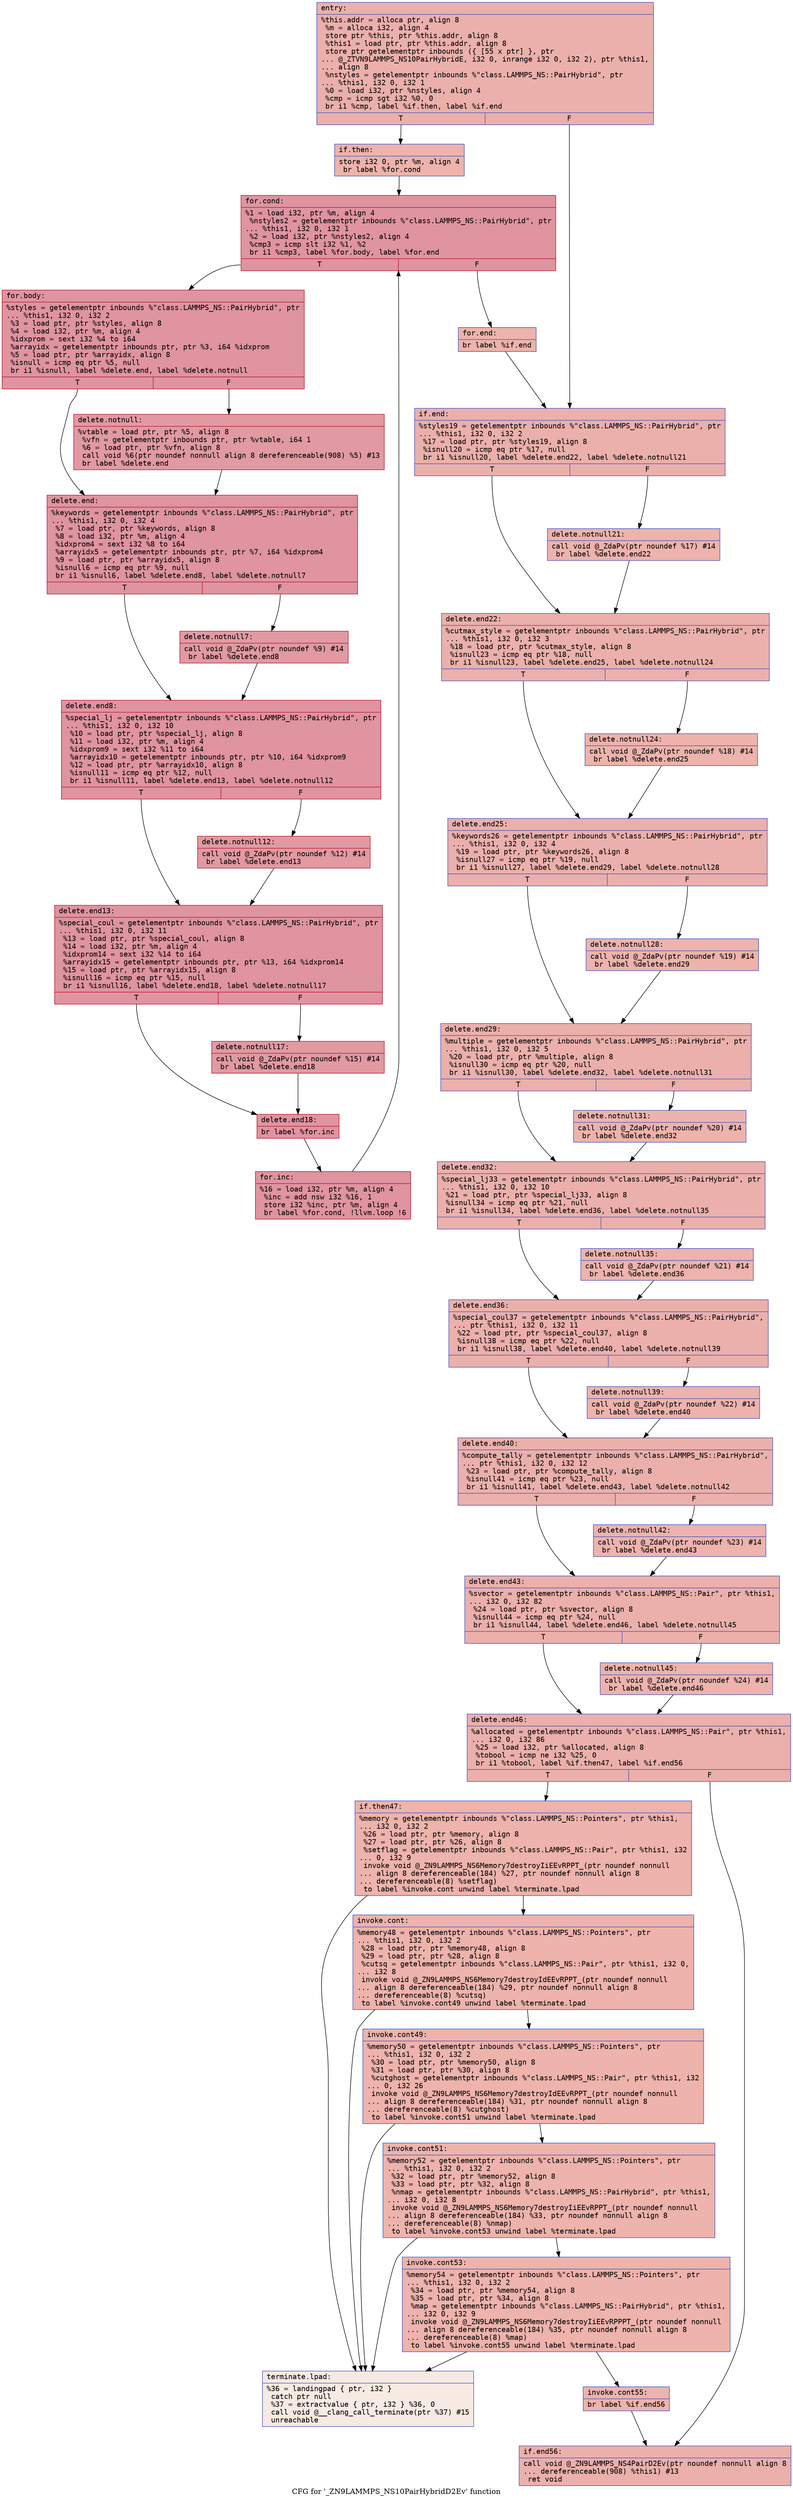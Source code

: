 digraph "CFG for '_ZN9LAMMPS_NS10PairHybridD2Ev' function" {
	label="CFG for '_ZN9LAMMPS_NS10PairHybridD2Ev' function";

	Node0x55975a5c3e20 [shape=record,color="#3d50c3ff", style=filled, fillcolor="#d24b4070" fontname="Courier",label="{entry:\l|  %this.addr = alloca ptr, align 8\l  %m = alloca i32, align 4\l  store ptr %this, ptr %this.addr, align 8\l  %this1 = load ptr, ptr %this.addr, align 8\l  store ptr getelementptr inbounds (\{ [55 x ptr] \}, ptr\l... @_ZTVN9LAMMPS_NS10PairHybridE, i32 0, inrange i32 0, i32 2), ptr %this1,\l... align 8\l  %nstyles = getelementptr inbounds %\"class.LAMMPS_NS::PairHybrid\", ptr\l... %this1, i32 0, i32 1\l  %0 = load i32, ptr %nstyles, align 4\l  %cmp = icmp sgt i32 %0, 0\l  br i1 %cmp, label %if.then, label %if.end\l|{<s0>T|<s1>F}}"];
	Node0x55975a5c3e20:s0 -> Node0x55975a5c4340[tooltip="entry -> if.then\nProbability 62.50%" ];
	Node0x55975a5c3e20:s1 -> Node0x55975a5c43b0[tooltip="entry -> if.end\nProbability 37.50%" ];
	Node0x55975a5c4340 [shape=record,color="#3d50c3ff", style=filled, fillcolor="#d6524470" fontname="Courier",label="{if.then:\l|  store i32 0, ptr %m, align 4\l  br label %for.cond\l}"];
	Node0x55975a5c4340 -> Node0x55975a5be110[tooltip="if.then -> for.cond\nProbability 100.00%" ];
	Node0x55975a5be110 [shape=record,color="#b70d28ff", style=filled, fillcolor="#b70d2870" fontname="Courier",label="{for.cond:\l|  %1 = load i32, ptr %m, align 4\l  %nstyles2 = getelementptr inbounds %\"class.LAMMPS_NS::PairHybrid\", ptr\l... %this1, i32 0, i32 1\l  %2 = load i32, ptr %nstyles2, align 4\l  %cmp3 = icmp slt i32 %1, %2\l  br i1 %cmp3, label %for.body, label %for.end\l|{<s0>T|<s1>F}}"];
	Node0x55975a5be110:s0 -> Node0x55975a5be440[tooltip="for.cond -> for.body\nProbability 96.88%" ];
	Node0x55975a5be110:s1 -> Node0x55975a5be660[tooltip="for.cond -> for.end\nProbability 3.12%" ];
	Node0x55975a5be440 [shape=record,color="#b70d28ff", style=filled, fillcolor="#b70d2870" fontname="Courier",label="{for.body:\l|  %styles = getelementptr inbounds %\"class.LAMMPS_NS::PairHybrid\", ptr\l... %this1, i32 0, i32 2\l  %3 = load ptr, ptr %styles, align 8\l  %4 = load i32, ptr %m, align 4\l  %idxprom = sext i32 %4 to i64\l  %arrayidx = getelementptr inbounds ptr, ptr %3, i64 %idxprom\l  %5 = load ptr, ptr %arrayidx, align 8\l  %isnull = icmp eq ptr %5, null\l  br i1 %isnull, label %delete.end, label %delete.notnull\l|{<s0>T|<s1>F}}"];
	Node0x55975a5be440:s0 -> Node0x55975a5c5910[tooltip="for.body -> delete.end\nProbability 37.50%" ];
	Node0x55975a5be440:s1 -> Node0x55975a5c5990[tooltip="for.body -> delete.notnull\nProbability 62.50%" ];
	Node0x55975a5c5990 [shape=record,color="#b70d28ff", style=filled, fillcolor="#bb1b2c70" fontname="Courier",label="{delete.notnull:\l|  %vtable = load ptr, ptr %5, align 8\l  %vfn = getelementptr inbounds ptr, ptr %vtable, i64 1\l  %6 = load ptr, ptr %vfn, align 8\l  call void %6(ptr noundef nonnull align 8 dereferenceable(908) %5) #13\l  br label %delete.end\l}"];
	Node0x55975a5c5990 -> Node0x55975a5c5910[tooltip="delete.notnull -> delete.end\nProbability 100.00%" ];
	Node0x55975a5c5910 [shape=record,color="#b70d28ff", style=filled, fillcolor="#b70d2870" fontname="Courier",label="{delete.end:\l|  %keywords = getelementptr inbounds %\"class.LAMMPS_NS::PairHybrid\", ptr\l... %this1, i32 0, i32 4\l  %7 = load ptr, ptr %keywords, align 8\l  %8 = load i32, ptr %m, align 4\l  %idxprom4 = sext i32 %8 to i64\l  %arrayidx5 = getelementptr inbounds ptr, ptr %7, i64 %idxprom4\l  %9 = load ptr, ptr %arrayidx5, align 8\l  %isnull6 = icmp eq ptr %9, null\l  br i1 %isnull6, label %delete.end8, label %delete.notnull7\l|{<s0>T|<s1>F}}"];
	Node0x55975a5c5910:s0 -> Node0x55975a5be5d0[tooltip="delete.end -> delete.end8\nProbability 37.50%" ];
	Node0x55975a5c5910:s1 -> Node0x55975a5c6550[tooltip="delete.end -> delete.notnull7\nProbability 62.50%" ];
	Node0x55975a5c6550 [shape=record,color="#b70d28ff", style=filled, fillcolor="#bb1b2c70" fontname="Courier",label="{delete.notnull7:\l|  call void @_ZdaPv(ptr noundef %9) #14\l  br label %delete.end8\l}"];
	Node0x55975a5c6550 -> Node0x55975a5be5d0[tooltip="delete.notnull7 -> delete.end8\nProbability 100.00%" ];
	Node0x55975a5be5d0 [shape=record,color="#b70d28ff", style=filled, fillcolor="#b70d2870" fontname="Courier",label="{delete.end8:\l|  %special_lj = getelementptr inbounds %\"class.LAMMPS_NS::PairHybrid\", ptr\l... %this1, i32 0, i32 10\l  %10 = load ptr, ptr %special_lj, align 8\l  %11 = load i32, ptr %m, align 4\l  %idxprom9 = sext i32 %11 to i64\l  %arrayidx10 = getelementptr inbounds ptr, ptr %10, i64 %idxprom9\l  %12 = load ptr, ptr %arrayidx10, align 8\l  %isnull11 = icmp eq ptr %12, null\l  br i1 %isnull11, label %delete.end13, label %delete.notnull12\l|{<s0>T|<s1>F}}"];
	Node0x55975a5be5d0:s0 -> Node0x55975a5c7d50[tooltip="delete.end8 -> delete.end13\nProbability 37.50%" ];
	Node0x55975a5be5d0:s1 -> Node0x55975a5c7e00[tooltip="delete.end8 -> delete.notnull12\nProbability 62.50%" ];
	Node0x55975a5c7e00 [shape=record,color="#b70d28ff", style=filled, fillcolor="#bb1b2c70" fontname="Courier",label="{delete.notnull12:\l|  call void @_ZdaPv(ptr noundef %12) #14\l  br label %delete.end13\l}"];
	Node0x55975a5c7e00 -> Node0x55975a5c7d50[tooltip="delete.notnull12 -> delete.end13\nProbability 100.00%" ];
	Node0x55975a5c7d50 [shape=record,color="#b70d28ff", style=filled, fillcolor="#b70d2870" fontname="Courier",label="{delete.end13:\l|  %special_coul = getelementptr inbounds %\"class.LAMMPS_NS::PairHybrid\", ptr\l... %this1, i32 0, i32 11\l  %13 = load ptr, ptr %special_coul, align 8\l  %14 = load i32, ptr %m, align 4\l  %idxprom14 = sext i32 %14 to i64\l  %arrayidx15 = getelementptr inbounds ptr, ptr %13, i64 %idxprom14\l  %15 = load ptr, ptr %arrayidx15, align 8\l  %isnull16 = icmp eq ptr %15, null\l  br i1 %isnull16, label %delete.end18, label %delete.notnull17\l|{<s0>T|<s1>F}}"];
	Node0x55975a5c7d50:s0 -> Node0x55975a5c8580[tooltip="delete.end13 -> delete.end18\nProbability 37.50%" ];
	Node0x55975a5c7d50:s1 -> Node0x55975a5c8630[tooltip="delete.end13 -> delete.notnull17\nProbability 62.50%" ];
	Node0x55975a5c8630 [shape=record,color="#b70d28ff", style=filled, fillcolor="#bb1b2c70" fontname="Courier",label="{delete.notnull17:\l|  call void @_ZdaPv(ptr noundef %15) #14\l  br label %delete.end18\l}"];
	Node0x55975a5c8630 -> Node0x55975a5c8580[tooltip="delete.notnull17 -> delete.end18\nProbability 100.00%" ];
	Node0x55975a5c8580 [shape=record,color="#b70d28ff", style=filled, fillcolor="#b70d2870" fontname="Courier",label="{delete.end18:\l|  br label %for.inc\l}"];
	Node0x55975a5c8580 -> Node0x55975a5c8910[tooltip="delete.end18 -> for.inc\nProbability 100.00%" ];
	Node0x55975a5c8910 [shape=record,color="#b70d28ff", style=filled, fillcolor="#b70d2870" fontname="Courier",label="{for.inc:\l|  %16 = load i32, ptr %m, align 4\l  %inc = add nsw i32 %16, 1\l  store i32 %inc, ptr %m, align 4\l  br label %for.cond, !llvm.loop !6\l}"];
	Node0x55975a5c8910 -> Node0x55975a5be110[tooltip="for.inc -> for.cond\nProbability 100.00%" ];
	Node0x55975a5be660 [shape=record,color="#3d50c3ff", style=filled, fillcolor="#d6524470" fontname="Courier",label="{for.end:\l|  br label %if.end\l}"];
	Node0x55975a5be660 -> Node0x55975a5c43b0[tooltip="for.end -> if.end\nProbability 100.00%" ];
	Node0x55975a5c43b0 [shape=record,color="#3d50c3ff", style=filled, fillcolor="#d24b4070" fontname="Courier",label="{if.end:\l|  %styles19 = getelementptr inbounds %\"class.LAMMPS_NS::PairHybrid\", ptr\l... %this1, i32 0, i32 2\l  %17 = load ptr, ptr %styles19, align 8\l  %isnull20 = icmp eq ptr %17, null\l  br i1 %isnull20, label %delete.end22, label %delete.notnull21\l|{<s0>T|<s1>F}}"];
	Node0x55975a5c43b0:s0 -> Node0x55975a5c99b0[tooltip="if.end -> delete.end22\nProbability 37.50%" ];
	Node0x55975a5c43b0:s1 -> Node0x55975a5c9a60[tooltip="if.end -> delete.notnull21\nProbability 62.50%" ];
	Node0x55975a5c9a60 [shape=record,color="#3d50c3ff", style=filled, fillcolor="#d6524470" fontname="Courier",label="{delete.notnull21:\l|  call void @_ZdaPv(ptr noundef %17) #14\l  br label %delete.end22\l}"];
	Node0x55975a5c9a60 -> Node0x55975a5c99b0[tooltip="delete.notnull21 -> delete.end22\nProbability 100.00%" ];
	Node0x55975a5c99b0 [shape=record,color="#3d50c3ff", style=filled, fillcolor="#d24b4070" fontname="Courier",label="{delete.end22:\l|  %cutmax_style = getelementptr inbounds %\"class.LAMMPS_NS::PairHybrid\", ptr\l... %this1, i32 0, i32 3\l  %18 = load ptr, ptr %cutmax_style, align 8\l  %isnull23 = icmp eq ptr %18, null\l  br i1 %isnull23, label %delete.end25, label %delete.notnull24\l|{<s0>T|<s1>F}}"];
	Node0x55975a5c99b0:s0 -> Node0x55975a5c9f30[tooltip="delete.end22 -> delete.end25\nProbability 37.50%" ];
	Node0x55975a5c99b0:s1 -> Node0x55975a5c6260[tooltip="delete.end22 -> delete.notnull24\nProbability 62.50%" ];
	Node0x55975a5c6260 [shape=record,color="#3d50c3ff", style=filled, fillcolor="#d6524470" fontname="Courier",label="{delete.notnull24:\l|  call void @_ZdaPv(ptr noundef %18) #14\l  br label %delete.end25\l}"];
	Node0x55975a5c6260 -> Node0x55975a5c9f30[tooltip="delete.notnull24 -> delete.end25\nProbability 100.00%" ];
	Node0x55975a5c9f30 [shape=record,color="#3d50c3ff", style=filled, fillcolor="#d24b4070" fontname="Courier",label="{delete.end25:\l|  %keywords26 = getelementptr inbounds %\"class.LAMMPS_NS::PairHybrid\", ptr\l... %this1, i32 0, i32 4\l  %19 = load ptr, ptr %keywords26, align 8\l  %isnull27 = icmp eq ptr %19, null\l  br i1 %isnull27, label %delete.end29, label %delete.notnull28\l|{<s0>T|<s1>F}}"];
	Node0x55975a5c9f30:s0 -> Node0x55975a5ca7a0[tooltip="delete.end25 -> delete.end29\nProbability 37.50%" ];
	Node0x55975a5c9f30:s1 -> Node0x55975a5ca850[tooltip="delete.end25 -> delete.notnull28\nProbability 62.50%" ];
	Node0x55975a5ca850 [shape=record,color="#3d50c3ff", style=filled, fillcolor="#d6524470" fontname="Courier",label="{delete.notnull28:\l|  call void @_ZdaPv(ptr noundef %19) #14\l  br label %delete.end29\l}"];
	Node0x55975a5ca850 -> Node0x55975a5ca7a0[tooltip="delete.notnull28 -> delete.end29\nProbability 100.00%" ];
	Node0x55975a5ca7a0 [shape=record,color="#3d50c3ff", style=filled, fillcolor="#d24b4070" fontname="Courier",label="{delete.end29:\l|  %multiple = getelementptr inbounds %\"class.LAMMPS_NS::PairHybrid\", ptr\l... %this1, i32 0, i32 5\l  %20 = load ptr, ptr %multiple, align 8\l  %isnull30 = icmp eq ptr %20, null\l  br i1 %isnull30, label %delete.end32, label %delete.notnull31\l|{<s0>T|<s1>F}}"];
	Node0x55975a5ca7a0:s0 -> Node0x55975a5cad00[tooltip="delete.end29 -> delete.end32\nProbability 37.50%" ];
	Node0x55975a5ca7a0:s1 -> Node0x55975a5cadb0[tooltip="delete.end29 -> delete.notnull31\nProbability 62.50%" ];
	Node0x55975a5cadb0 [shape=record,color="#3d50c3ff", style=filled, fillcolor="#d6524470" fontname="Courier",label="{delete.notnull31:\l|  call void @_ZdaPv(ptr noundef %20) #14\l  br label %delete.end32\l}"];
	Node0x55975a5cadb0 -> Node0x55975a5cad00[tooltip="delete.notnull31 -> delete.end32\nProbability 100.00%" ];
	Node0x55975a5cad00 [shape=record,color="#3d50c3ff", style=filled, fillcolor="#d24b4070" fontname="Courier",label="{delete.end32:\l|  %special_lj33 = getelementptr inbounds %\"class.LAMMPS_NS::PairHybrid\", ptr\l... %this1, i32 0, i32 10\l  %21 = load ptr, ptr %special_lj33, align 8\l  %isnull34 = icmp eq ptr %21, null\l  br i1 %isnull34, label %delete.end36, label %delete.notnull35\l|{<s0>T|<s1>F}}"];
	Node0x55975a5cad00:s0 -> Node0x55975a5cb260[tooltip="delete.end32 -> delete.end36\nProbability 37.50%" ];
	Node0x55975a5cad00:s1 -> Node0x55975a5cb310[tooltip="delete.end32 -> delete.notnull35\nProbability 62.50%" ];
	Node0x55975a5cb310 [shape=record,color="#3d50c3ff", style=filled, fillcolor="#d6524470" fontname="Courier",label="{delete.notnull35:\l|  call void @_ZdaPv(ptr noundef %21) #14\l  br label %delete.end36\l}"];
	Node0x55975a5cb310 -> Node0x55975a5cb260[tooltip="delete.notnull35 -> delete.end36\nProbability 100.00%" ];
	Node0x55975a5cb260 [shape=record,color="#3d50c3ff", style=filled, fillcolor="#d24b4070" fontname="Courier",label="{delete.end36:\l|  %special_coul37 = getelementptr inbounds %\"class.LAMMPS_NS::PairHybrid\",\l... ptr %this1, i32 0, i32 11\l  %22 = load ptr, ptr %special_coul37, align 8\l  %isnull38 = icmp eq ptr %22, null\l  br i1 %isnull38, label %delete.end40, label %delete.notnull39\l|{<s0>T|<s1>F}}"];
	Node0x55975a5cb260:s0 -> Node0x55975a5cb7c0[tooltip="delete.end36 -> delete.end40\nProbability 37.50%" ];
	Node0x55975a5cb260:s1 -> Node0x55975a5cb870[tooltip="delete.end36 -> delete.notnull39\nProbability 62.50%" ];
	Node0x55975a5cb870 [shape=record,color="#3d50c3ff", style=filled, fillcolor="#d6524470" fontname="Courier",label="{delete.notnull39:\l|  call void @_ZdaPv(ptr noundef %22) #14\l  br label %delete.end40\l}"];
	Node0x55975a5cb870 -> Node0x55975a5cb7c0[tooltip="delete.notnull39 -> delete.end40\nProbability 100.00%" ];
	Node0x55975a5cb7c0 [shape=record,color="#3d50c3ff", style=filled, fillcolor="#d24b4070" fontname="Courier",label="{delete.end40:\l|  %compute_tally = getelementptr inbounds %\"class.LAMMPS_NS::PairHybrid\",\l... ptr %this1, i32 0, i32 12\l  %23 = load ptr, ptr %compute_tally, align 8\l  %isnull41 = icmp eq ptr %23, null\l  br i1 %isnull41, label %delete.end43, label %delete.notnull42\l|{<s0>T|<s1>F}}"];
	Node0x55975a5cb7c0:s0 -> Node0x55975a5cbd20[tooltip="delete.end40 -> delete.end43\nProbability 37.50%" ];
	Node0x55975a5cb7c0:s1 -> Node0x55975a5cbdd0[tooltip="delete.end40 -> delete.notnull42\nProbability 62.50%" ];
	Node0x55975a5cbdd0 [shape=record,color="#3d50c3ff", style=filled, fillcolor="#d6524470" fontname="Courier",label="{delete.notnull42:\l|  call void @_ZdaPv(ptr noundef %23) #14\l  br label %delete.end43\l}"];
	Node0x55975a5cbdd0 -> Node0x55975a5cbd20[tooltip="delete.notnull42 -> delete.end43\nProbability 100.00%" ];
	Node0x55975a5cbd20 [shape=record,color="#3d50c3ff", style=filled, fillcolor="#d24b4070" fontname="Courier",label="{delete.end43:\l|  %svector = getelementptr inbounds %\"class.LAMMPS_NS::Pair\", ptr %this1,\l... i32 0, i32 82\l  %24 = load ptr, ptr %svector, align 8\l  %isnull44 = icmp eq ptr %24, null\l  br i1 %isnull44, label %delete.end46, label %delete.notnull45\l|{<s0>T|<s1>F}}"];
	Node0x55975a5cbd20:s0 -> Node0x55975a5cc280[tooltip="delete.end43 -> delete.end46\nProbability 37.50%" ];
	Node0x55975a5cbd20:s1 -> Node0x55975a5cc330[tooltip="delete.end43 -> delete.notnull45\nProbability 62.50%" ];
	Node0x55975a5cc330 [shape=record,color="#3d50c3ff", style=filled, fillcolor="#d6524470" fontname="Courier",label="{delete.notnull45:\l|  call void @_ZdaPv(ptr noundef %24) #14\l  br label %delete.end46\l}"];
	Node0x55975a5cc330 -> Node0x55975a5cc280[tooltip="delete.notnull45 -> delete.end46\nProbability 100.00%" ];
	Node0x55975a5cc280 [shape=record,color="#3d50c3ff", style=filled, fillcolor="#d24b4070" fontname="Courier",label="{delete.end46:\l|  %allocated = getelementptr inbounds %\"class.LAMMPS_NS::Pair\", ptr %this1,\l... i32 0, i32 86\l  %25 = load i32, ptr %allocated, align 8\l  %tobool = icmp ne i32 %25, 0\l  br i1 %tobool, label %if.then47, label %if.end56\l|{<s0>T|<s1>F}}"];
	Node0x55975a5cc280:s0 -> Node0x55975a5cc800[tooltip="delete.end46 -> if.then47\nProbability 62.50%" ];
	Node0x55975a5cc280:s1 -> Node0x55975a5cc880[tooltip="delete.end46 -> if.end56\nProbability 37.50%" ];
	Node0x55975a5cc800 [shape=record,color="#3d50c3ff", style=filled, fillcolor="#d6524470" fontname="Courier",label="{if.then47:\l|  %memory = getelementptr inbounds %\"class.LAMMPS_NS::Pointers\", ptr %this1,\l... i32 0, i32 2\l  %26 = load ptr, ptr %memory, align 8\l  %27 = load ptr, ptr %26, align 8\l  %setflag = getelementptr inbounds %\"class.LAMMPS_NS::Pair\", ptr %this1, i32\l... 0, i32 9\l  invoke void @_ZN9LAMMPS_NS6Memory7destroyIiEEvRPPT_(ptr noundef nonnull\l... align 8 dereferenceable(184) %27, ptr noundef nonnull align 8\l... dereferenceable(8) %setflag)\l          to label %invoke.cont unwind label %terminate.lpad\l}"];
	Node0x55975a5cc800 -> Node0x55975a5ccca0[tooltip="if.then47 -> invoke.cont\nProbability 100.00%" ];
	Node0x55975a5cc800 -> Node0x55975a5ccd20[tooltip="if.then47 -> terminate.lpad\nProbability 0.00%" ];
	Node0x55975a5ccca0 [shape=record,color="#3d50c3ff", style=filled, fillcolor="#d6524470" fontname="Courier",label="{invoke.cont:\l|  %memory48 = getelementptr inbounds %\"class.LAMMPS_NS::Pointers\", ptr\l... %this1, i32 0, i32 2\l  %28 = load ptr, ptr %memory48, align 8\l  %29 = load ptr, ptr %28, align 8\l  %cutsq = getelementptr inbounds %\"class.LAMMPS_NS::Pair\", ptr %this1, i32 0,\l... i32 8\l  invoke void @_ZN9LAMMPS_NS6Memory7destroyIdEEvRPPT_(ptr noundef nonnull\l... align 8 dereferenceable(184) %29, ptr noundef nonnull align 8\l... dereferenceable(8) %cutsq)\l          to label %invoke.cont49 unwind label %terminate.lpad\l}"];
	Node0x55975a5ccca0 -> Node0x55975a5cd350[tooltip="invoke.cont -> invoke.cont49\nProbability 100.00%" ];
	Node0x55975a5ccca0 -> Node0x55975a5ccd20[tooltip="invoke.cont -> terminate.lpad\nProbability 0.00%" ];
	Node0x55975a5cd350 [shape=record,color="#3d50c3ff", style=filled, fillcolor="#d6524470" fontname="Courier",label="{invoke.cont49:\l|  %memory50 = getelementptr inbounds %\"class.LAMMPS_NS::Pointers\", ptr\l... %this1, i32 0, i32 2\l  %30 = load ptr, ptr %memory50, align 8\l  %31 = load ptr, ptr %30, align 8\l  %cutghost = getelementptr inbounds %\"class.LAMMPS_NS::Pair\", ptr %this1, i32\l... 0, i32 26\l  invoke void @_ZN9LAMMPS_NS6Memory7destroyIdEEvRPPT_(ptr noundef nonnull\l... align 8 dereferenceable(184) %31, ptr noundef nonnull align 8\l... dereferenceable(8) %cutghost)\l          to label %invoke.cont51 unwind label %terminate.lpad\l}"];
	Node0x55975a5cd350 -> Node0x55975a5cd960[tooltip="invoke.cont49 -> invoke.cont51\nProbability 100.00%" ];
	Node0x55975a5cd350 -> Node0x55975a5ccd20[tooltip="invoke.cont49 -> terminate.lpad\nProbability 0.00%" ];
	Node0x55975a5cd960 [shape=record,color="#3d50c3ff", style=filled, fillcolor="#d6524470" fontname="Courier",label="{invoke.cont51:\l|  %memory52 = getelementptr inbounds %\"class.LAMMPS_NS::Pointers\", ptr\l... %this1, i32 0, i32 2\l  %32 = load ptr, ptr %memory52, align 8\l  %33 = load ptr, ptr %32, align 8\l  %nmap = getelementptr inbounds %\"class.LAMMPS_NS::PairHybrid\", ptr %this1,\l... i32 0, i32 8\l  invoke void @_ZN9LAMMPS_NS6Memory7destroyIiEEvRPPT_(ptr noundef nonnull\l... align 8 dereferenceable(184) %33, ptr noundef nonnull align 8\l... dereferenceable(8) %nmap)\l          to label %invoke.cont53 unwind label %terminate.lpad\l}"];
	Node0x55975a5cd960 -> Node0x55975a5cdde0[tooltip="invoke.cont51 -> invoke.cont53\nProbability 100.00%" ];
	Node0x55975a5cd960 -> Node0x55975a5ccd20[tooltip="invoke.cont51 -> terminate.lpad\nProbability 0.00%" ];
	Node0x55975a5cdde0 [shape=record,color="#3d50c3ff", style=filled, fillcolor="#d6524470" fontname="Courier",label="{invoke.cont53:\l|  %memory54 = getelementptr inbounds %\"class.LAMMPS_NS::Pointers\", ptr\l... %this1, i32 0, i32 2\l  %34 = load ptr, ptr %memory54, align 8\l  %35 = load ptr, ptr %34, align 8\l  %map = getelementptr inbounds %\"class.LAMMPS_NS::PairHybrid\", ptr %this1,\l... i32 0, i32 9\l  invoke void @_ZN9LAMMPS_NS6Memory7destroyIiEEvRPPPT_(ptr noundef nonnull\l... align 8 dereferenceable(184) %35, ptr noundef nonnull align 8\l... dereferenceable(8) %map)\l          to label %invoke.cont55 unwind label %terminate.lpad\l}"];
	Node0x55975a5cdde0 -> Node0x55975a5ce280[tooltip="invoke.cont53 -> invoke.cont55\nProbability 100.00%" ];
	Node0x55975a5cdde0 -> Node0x55975a5ccd20[tooltip="invoke.cont53 -> terminate.lpad\nProbability 0.00%" ];
	Node0x55975a5ce280 [shape=record,color="#3d50c3ff", style=filled, fillcolor="#d6524470" fontname="Courier",label="{invoke.cont55:\l|  br label %if.end56\l}"];
	Node0x55975a5ce280 -> Node0x55975a5cc880[tooltip="invoke.cont55 -> if.end56\nProbability 100.00%" ];
	Node0x55975a5cc880 [shape=record,color="#3d50c3ff", style=filled, fillcolor="#d24b4070" fontname="Courier",label="{if.end56:\l|  call void @_ZN9LAMMPS_NS4PairD2Ev(ptr noundef nonnull align 8\l... dereferenceable(908) %this1) #13\l  ret void\l}"];
	Node0x55975a5ccd20 [shape=record,color="#3d50c3ff", style=filled, fillcolor="#eed0c070" fontname="Courier",label="{terminate.lpad:\l|  %36 = landingpad \{ ptr, i32 \}\l          catch ptr null\l  %37 = extractvalue \{ ptr, i32 \} %36, 0\l  call void @__clang_call_terminate(ptr %37) #15\l  unreachable\l}"];
}
